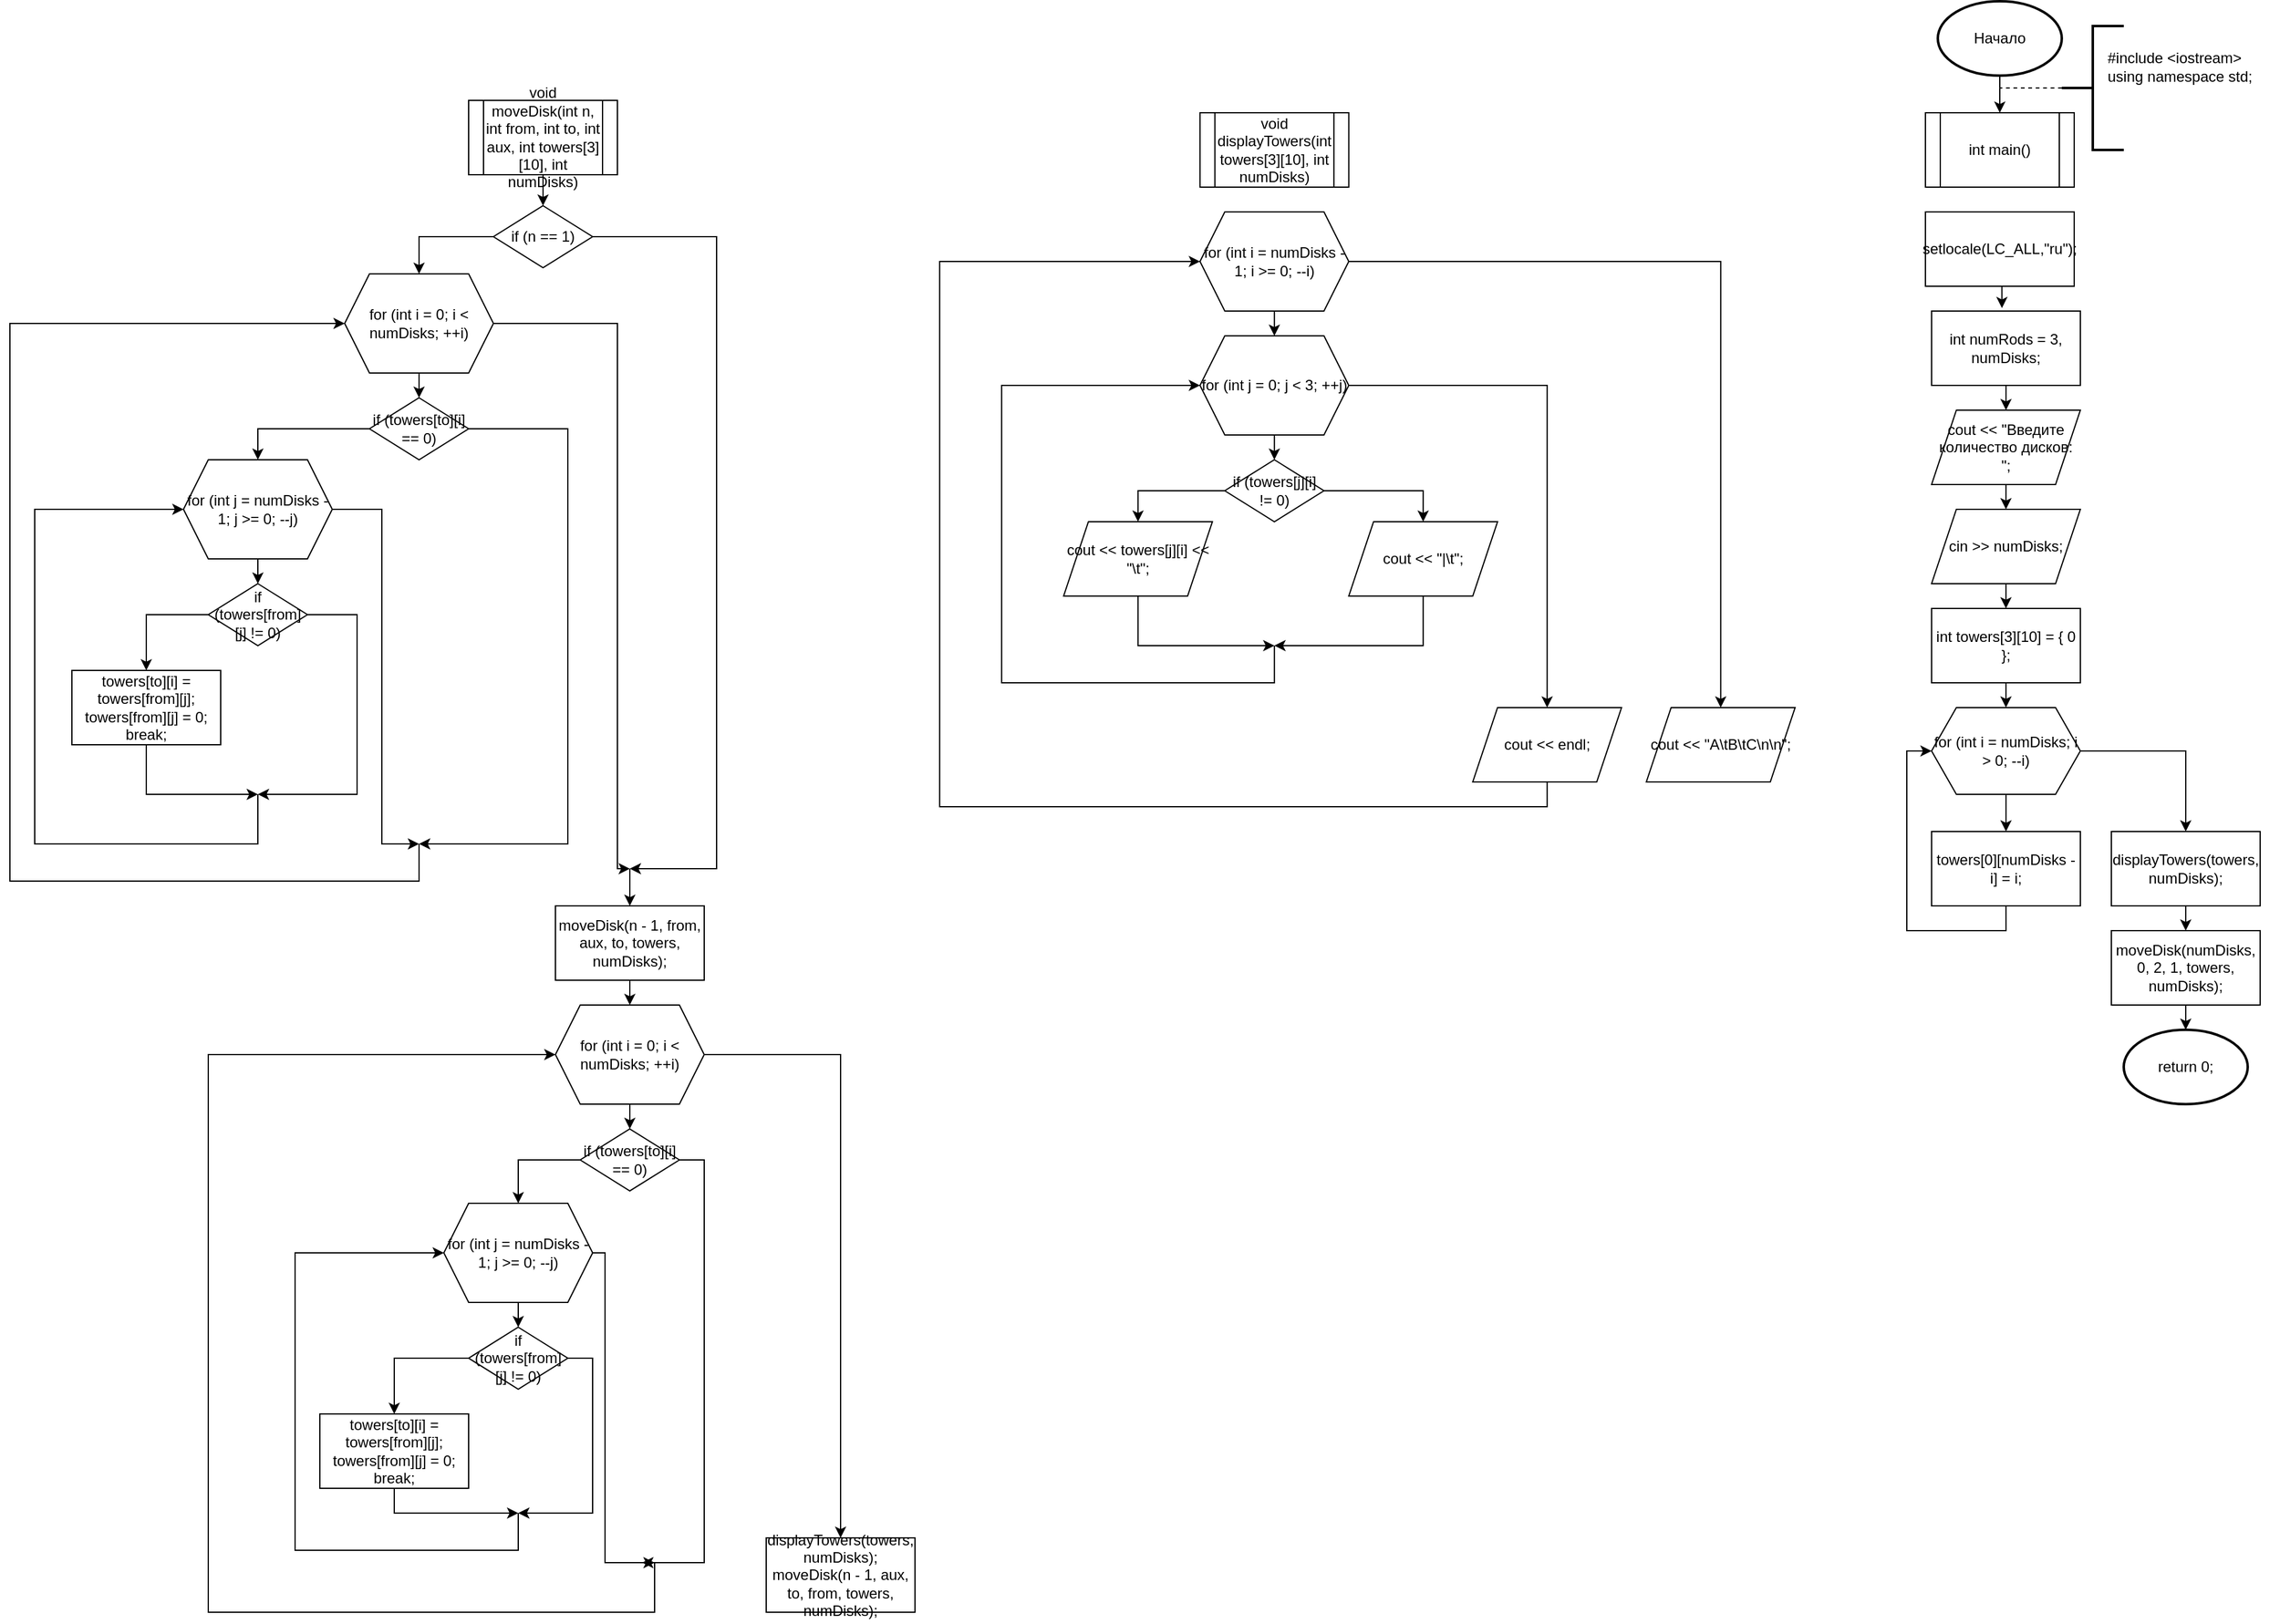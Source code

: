 <mxfile version="25.0.2">
  <diagram name="Страница — 1" id="4QeQn_T2sVpIbO4yWuIl">
    <mxGraphModel dx="5469" dy="2390" grid="1" gridSize="10" guides="1" tooltips="1" connect="1" arrows="1" fold="1" page="1" pageScale="1" pageWidth="1169" pageHeight="827" math="0" shadow="0">
      <root>
        <mxCell id="0" />
        <mxCell id="1" parent="0" />
        <mxCell id="RwxFg-hwFBIHiFeHKXJy-7" style="edgeStyle=orthogonalEdgeStyle;rounded=0;orthogonalLoop=1;jettySize=auto;html=1;exitX=0.5;exitY=1;exitDx=0;exitDy=0;exitPerimeter=0;entryX=0.5;entryY=0;entryDx=0;entryDy=0;" parent="1" source="RwxFg-hwFBIHiFeHKXJy-1" target="RwxFg-hwFBIHiFeHKXJy-6" edge="1">
          <mxGeometry relative="1" as="geometry" />
        </mxCell>
        <mxCell id="RwxFg-hwFBIHiFeHKXJy-1" value="Начало" style="strokeWidth=2;html=1;shape=mxgraph.flowchart.start_1;whiteSpace=wrap;" parent="1" vertex="1">
          <mxGeometry x="535" y="10" width="100" height="60" as="geometry" />
        </mxCell>
        <mxCell id="RwxFg-hwFBIHiFeHKXJy-2" value="" style="strokeWidth=2;html=1;shape=mxgraph.flowchart.annotation_2;align=left;labelPosition=right;pointerEvents=1;" parent="1" vertex="1">
          <mxGeometry x="635" y="30" width="50" height="100" as="geometry" />
        </mxCell>
        <mxCell id="RwxFg-hwFBIHiFeHKXJy-3" value="#include &amp;lt;iostream&amp;gt;&lt;div&gt;using namespace std;&lt;/div&gt;" style="text;html=1;align=left;verticalAlign=middle;resizable=0;points=[];autosize=1;strokeColor=none;fillColor=none;" parent="1" vertex="1">
          <mxGeometry x="670" y="43" width="140" height="40" as="geometry" />
        </mxCell>
        <mxCell id="RwxFg-hwFBIHiFeHKXJy-5" value="" style="endArrow=none;dashed=1;html=1;rounded=0;entryX=0.5;entryY=1;entryDx=0;entryDy=0;entryPerimeter=0;exitX=0;exitY=0.5;exitDx=0;exitDy=0;exitPerimeter=0;" parent="1" source="RwxFg-hwFBIHiFeHKXJy-2" target="RwxFg-hwFBIHiFeHKXJy-1" edge="1">
          <mxGeometry width="50" height="50" relative="1" as="geometry">
            <mxPoint x="535" y="130" as="sourcePoint" />
            <mxPoint x="585" y="80" as="targetPoint" />
            <Array as="points">
              <mxPoint x="585" y="80" />
            </Array>
          </mxGeometry>
        </mxCell>
        <mxCell id="RwxFg-hwFBIHiFeHKXJy-6" value="int main()" style="shape=process;whiteSpace=wrap;html=1;backgroundOutline=1;" parent="1" vertex="1">
          <mxGeometry x="525" y="100" width="120" height="60" as="geometry" />
        </mxCell>
        <mxCell id="JIIp54sZPJN1MzyBzibt-2" value="" style="edgeStyle=orthogonalEdgeStyle;rounded=0;orthogonalLoop=1;jettySize=auto;html=1;" edge="1" parent="1" source="RwxFg-hwFBIHiFeHKXJy-8" target="RwxFg-hwFBIHiFeHKXJy-10">
          <mxGeometry relative="1" as="geometry" />
        </mxCell>
        <mxCell id="RwxFg-hwFBIHiFeHKXJy-8" value="int numRods = 3, numDisks;" style="rounded=0;whiteSpace=wrap;html=1;" parent="1" vertex="1">
          <mxGeometry x="529.97" y="260" width="120" height="60" as="geometry" />
        </mxCell>
        <mxCell id="JIIp54sZPJN1MzyBzibt-5" style="edgeStyle=orthogonalEdgeStyle;rounded=0;orthogonalLoop=1;jettySize=auto;html=1;exitX=0.5;exitY=1;exitDx=0;exitDy=0;entryX=0.5;entryY=0;entryDx=0;entryDy=0;" edge="1" parent="1" source="RwxFg-hwFBIHiFeHKXJy-9" target="RwxFg-hwFBIHiFeHKXJy-11">
          <mxGeometry relative="1" as="geometry" />
        </mxCell>
        <mxCell id="RwxFg-hwFBIHiFeHKXJy-9" value="cin &amp;gt;&amp;gt; numDisks;" style="shape=parallelogram;perimeter=parallelogramPerimeter;whiteSpace=wrap;html=1;fixedSize=1;" parent="1" vertex="1">
          <mxGeometry x="529.97" y="420" width="120" height="60" as="geometry" />
        </mxCell>
        <mxCell id="JIIp54sZPJN1MzyBzibt-4" style="edgeStyle=orthogonalEdgeStyle;rounded=0;orthogonalLoop=1;jettySize=auto;html=1;exitX=0.5;exitY=1;exitDx=0;exitDy=0;entryX=0.5;entryY=0;entryDx=0;entryDy=0;" edge="1" parent="1" source="RwxFg-hwFBIHiFeHKXJy-10" target="RwxFg-hwFBIHiFeHKXJy-9">
          <mxGeometry relative="1" as="geometry" />
        </mxCell>
        <mxCell id="RwxFg-hwFBIHiFeHKXJy-10" value="cout &amp;lt;&amp;lt; &quot;Введите количество дисков: &quot;;" style="shape=parallelogram;perimeter=parallelogramPerimeter;whiteSpace=wrap;html=1;fixedSize=1;" parent="1" vertex="1">
          <mxGeometry x="529.97" y="340" width="120" height="60" as="geometry" />
        </mxCell>
        <mxCell id="JIIp54sZPJN1MzyBzibt-6" style="edgeStyle=orthogonalEdgeStyle;rounded=0;orthogonalLoop=1;jettySize=auto;html=1;exitX=0.5;exitY=1;exitDx=0;exitDy=0;entryX=0.5;entryY=0;entryDx=0;entryDy=0;" edge="1" parent="1" source="RwxFg-hwFBIHiFeHKXJy-11" target="RwxFg-hwFBIHiFeHKXJy-12">
          <mxGeometry relative="1" as="geometry" />
        </mxCell>
        <mxCell id="RwxFg-hwFBIHiFeHKXJy-11" value="int towers[3][10] = { 0 };" style="rounded=0;whiteSpace=wrap;html=1;" parent="1" vertex="1">
          <mxGeometry x="529.97" y="500" width="120" height="60" as="geometry" />
        </mxCell>
        <mxCell id="JIIp54sZPJN1MzyBzibt-7" value="" style="edgeStyle=orthogonalEdgeStyle;rounded=0;orthogonalLoop=1;jettySize=auto;html=1;" edge="1" parent="1" source="RwxFg-hwFBIHiFeHKXJy-12" target="RwxFg-hwFBIHiFeHKXJy-16">
          <mxGeometry relative="1" as="geometry" />
        </mxCell>
        <mxCell id="JIIp54sZPJN1MzyBzibt-9" style="edgeStyle=orthogonalEdgeStyle;rounded=0;orthogonalLoop=1;jettySize=auto;html=1;exitX=1;exitY=0.5;exitDx=0;exitDy=0;entryX=0.5;entryY=0;entryDx=0;entryDy=0;" edge="1" parent="1" source="RwxFg-hwFBIHiFeHKXJy-12" target="RwxFg-hwFBIHiFeHKXJy-15">
          <mxGeometry relative="1" as="geometry" />
        </mxCell>
        <mxCell id="RwxFg-hwFBIHiFeHKXJy-12" value="for (int i = numDisks; i &amp;gt; 0; --i)" style="shape=hexagon;perimeter=hexagonPerimeter2;whiteSpace=wrap;html=1;fixedSize=1;" parent="1" vertex="1">
          <mxGeometry x="529.97" y="580" width="120" height="70" as="geometry" />
        </mxCell>
        <mxCell id="RwxFg-hwFBIHiFeHKXJy-15" value="displayTowers(towers, numDisks);" style="rounded=0;whiteSpace=wrap;html=1;" parent="1" vertex="1">
          <mxGeometry x="674.97" y="680" width="120" height="60" as="geometry" />
        </mxCell>
        <mxCell id="JIIp54sZPJN1MzyBzibt-8" style="edgeStyle=orthogonalEdgeStyle;rounded=0;orthogonalLoop=1;jettySize=auto;html=1;exitX=0.5;exitY=1;exitDx=0;exitDy=0;entryX=0;entryY=0.5;entryDx=0;entryDy=0;" edge="1" parent="1" source="RwxFg-hwFBIHiFeHKXJy-16" target="RwxFg-hwFBIHiFeHKXJy-12">
          <mxGeometry relative="1" as="geometry" />
        </mxCell>
        <mxCell id="RwxFg-hwFBIHiFeHKXJy-16" value="towers[0][numDisks - i] = i;" style="rounded=0;whiteSpace=wrap;html=1;" parent="1" vertex="1">
          <mxGeometry x="529.97" y="680" width="120" height="60" as="geometry" />
        </mxCell>
        <mxCell id="RwxFg-hwFBIHiFeHKXJy-17" value="moveDisk(numDisks, 0, 2, 1, towers, numDisks);" style="rounded=0;whiteSpace=wrap;html=1;" parent="1" vertex="1">
          <mxGeometry x="674.97" y="760" width="120" height="60" as="geometry" />
        </mxCell>
        <mxCell id="RwxFg-hwFBIHiFeHKXJy-18" value="return 0;" style="strokeWidth=2;html=1;shape=mxgraph.flowchart.start_1;whiteSpace=wrap;" parent="1" vertex="1">
          <mxGeometry x="684.97" y="840" width="100" height="60" as="geometry" />
        </mxCell>
        <mxCell id="JIIp54sZPJN1MzyBzibt-10" style="edgeStyle=orthogonalEdgeStyle;rounded=0;orthogonalLoop=1;jettySize=auto;html=1;exitX=0.5;exitY=1;exitDx=0;exitDy=0;entryX=0.5;entryY=0;entryDx=0;entryDy=0;" edge="1" parent="1" source="RwxFg-hwFBIHiFeHKXJy-15" target="RwxFg-hwFBIHiFeHKXJy-17">
          <mxGeometry relative="1" as="geometry" />
        </mxCell>
        <mxCell id="JIIp54sZPJN1MzyBzibt-11" style="edgeStyle=orthogonalEdgeStyle;rounded=0;orthogonalLoop=1;jettySize=auto;html=1;exitX=0.5;exitY=1;exitDx=0;exitDy=0;entryX=0.5;entryY=0;entryDx=0;entryDy=0;entryPerimeter=0;" edge="1" parent="1" source="RwxFg-hwFBIHiFeHKXJy-17" target="RwxFg-hwFBIHiFeHKXJy-18">
          <mxGeometry relative="1" as="geometry" />
        </mxCell>
        <mxCell id="JIIp54sZPJN1MzyBzibt-12" value="setlocale(LC_ALL,&quot;ru&quot;);" style="rounded=0;whiteSpace=wrap;html=1;" vertex="1" parent="1">
          <mxGeometry x="525" y="180" width="120" height="60" as="geometry" />
        </mxCell>
        <mxCell id="JIIp54sZPJN1MzyBzibt-13" style="edgeStyle=orthogonalEdgeStyle;rounded=0;orthogonalLoop=1;jettySize=auto;html=1;exitX=0.5;exitY=1;exitDx=0;exitDy=0;entryX=0.473;entryY=-0.039;entryDx=0;entryDy=0;entryPerimeter=0;" edge="1" parent="1" source="JIIp54sZPJN1MzyBzibt-12" target="RwxFg-hwFBIHiFeHKXJy-8">
          <mxGeometry relative="1" as="geometry" />
        </mxCell>
        <mxCell id="JIIp54sZPJN1MzyBzibt-18" style="edgeStyle=orthogonalEdgeStyle;rounded=0;orthogonalLoop=1;jettySize=auto;html=1;exitX=0.777;exitY=0.09;exitDx=0;exitDy=0;entryX=0.5;entryY=0;entryDx=0;entryDy=0;exitPerimeter=0;" edge="1" parent="1" source="JIIp54sZPJN1MzyBzibt-15" target="JIIp54sZPJN1MzyBzibt-15">
          <mxGeometry relative="1" as="geometry" />
        </mxCell>
        <mxCell id="JIIp54sZPJN1MzyBzibt-14" value="void displayTowers(int towers[3][10], int numDisks)" style="shape=process;whiteSpace=wrap;html=1;backgroundOutline=1;" vertex="1" parent="1">
          <mxGeometry x="-60.11" y="100" width="120" height="60" as="geometry" />
        </mxCell>
        <mxCell id="JIIp54sZPJN1MzyBzibt-19" style="edgeStyle=orthogonalEdgeStyle;rounded=0;orthogonalLoop=1;jettySize=auto;html=1;exitX=0.5;exitY=1;exitDx=0;exitDy=0;entryX=0.5;entryY=0;entryDx=0;entryDy=0;" edge="1" parent="1" source="JIIp54sZPJN1MzyBzibt-15" target="JIIp54sZPJN1MzyBzibt-16">
          <mxGeometry relative="1" as="geometry" />
        </mxCell>
        <mxCell id="JIIp54sZPJN1MzyBzibt-32" style="edgeStyle=orthogonalEdgeStyle;rounded=0;orthogonalLoop=1;jettySize=auto;html=1;exitX=1;exitY=0.5;exitDx=0;exitDy=0;entryX=0.5;entryY=0;entryDx=0;entryDy=0;" edge="1" parent="1" source="JIIp54sZPJN1MzyBzibt-15" target="JIIp54sZPJN1MzyBzibt-31">
          <mxGeometry relative="1" as="geometry" />
        </mxCell>
        <mxCell id="JIIp54sZPJN1MzyBzibt-15" value="for (int i = numDisks - 1; i &amp;gt;= 0; --i)" style="shape=hexagon;perimeter=hexagonPerimeter2;whiteSpace=wrap;html=1;fixedSize=1;" vertex="1" parent="1">
          <mxGeometry x="-60.11" y="180" width="120" height="80" as="geometry" />
        </mxCell>
        <mxCell id="JIIp54sZPJN1MzyBzibt-20" style="edgeStyle=orthogonalEdgeStyle;rounded=0;orthogonalLoop=1;jettySize=auto;html=1;exitX=0.5;exitY=1;exitDx=0;exitDy=0;entryX=0.5;entryY=0;entryDx=0;entryDy=0;entryPerimeter=0;" edge="1" parent="1" source="JIIp54sZPJN1MzyBzibt-16" target="JIIp54sZPJN1MzyBzibt-17">
          <mxGeometry relative="1" as="geometry" />
        </mxCell>
        <mxCell id="JIIp54sZPJN1MzyBzibt-29" style="edgeStyle=orthogonalEdgeStyle;rounded=0;orthogonalLoop=1;jettySize=auto;html=1;exitX=1;exitY=0.5;exitDx=0;exitDy=0;entryX=0.5;entryY=0;entryDx=0;entryDy=0;" edge="1" parent="1" source="JIIp54sZPJN1MzyBzibt-16" target="JIIp54sZPJN1MzyBzibt-28">
          <mxGeometry relative="1" as="geometry" />
        </mxCell>
        <mxCell id="JIIp54sZPJN1MzyBzibt-16" value="for (int j = 0; j &amp;lt; 3; ++j)" style="shape=hexagon;perimeter=hexagonPerimeter2;whiteSpace=wrap;html=1;fixedSize=1;" vertex="1" parent="1">
          <mxGeometry x="-60.11" y="280" width="120" height="80" as="geometry" />
        </mxCell>
        <mxCell id="JIIp54sZPJN1MzyBzibt-22" style="edgeStyle=orthogonalEdgeStyle;rounded=0;orthogonalLoop=1;jettySize=auto;html=1;exitX=0;exitY=0.5;exitDx=0;exitDy=0;entryX=0.5;entryY=0;entryDx=0;entryDy=0;" edge="1" parent="1" source="JIIp54sZPJN1MzyBzibt-17" target="JIIp54sZPJN1MzyBzibt-21">
          <mxGeometry relative="1" as="geometry" />
        </mxCell>
        <mxCell id="JIIp54sZPJN1MzyBzibt-24" style="edgeStyle=orthogonalEdgeStyle;rounded=0;orthogonalLoop=1;jettySize=auto;html=1;exitX=1;exitY=0.5;exitDx=0;exitDy=0;entryX=0.5;entryY=0;entryDx=0;entryDy=0;" edge="1" parent="1" source="JIIp54sZPJN1MzyBzibt-17" target="JIIp54sZPJN1MzyBzibt-23">
          <mxGeometry relative="1" as="geometry" />
        </mxCell>
        <mxCell id="JIIp54sZPJN1MzyBzibt-17" value="if (towers[j][i] != 0)" style="rhombus;whiteSpace=wrap;html=1;" vertex="1" parent="1">
          <mxGeometry x="-40.11" y="380" width="80" height="50" as="geometry" />
        </mxCell>
        <mxCell id="JIIp54sZPJN1MzyBzibt-25" style="edgeStyle=orthogonalEdgeStyle;rounded=0;orthogonalLoop=1;jettySize=auto;html=1;exitX=0.5;exitY=1;exitDx=0;exitDy=0;" edge="1" parent="1" source="JIIp54sZPJN1MzyBzibt-21">
          <mxGeometry relative="1" as="geometry">
            <mxPoint x="-0.11" y="530" as="targetPoint" />
            <Array as="points">
              <mxPoint x="-110.11" y="530" />
            </Array>
          </mxGeometry>
        </mxCell>
        <mxCell id="JIIp54sZPJN1MzyBzibt-21" value="cout &amp;lt;&amp;lt; towers[j][i] &amp;lt;&amp;lt; &quot;\t&quot;;" style="shape=parallelogram;perimeter=parallelogramPerimeter;whiteSpace=wrap;html=1;fixedSize=1;" vertex="1" parent="1">
          <mxGeometry x="-170.11" y="430" width="120" height="60" as="geometry" />
        </mxCell>
        <mxCell id="JIIp54sZPJN1MzyBzibt-26" style="edgeStyle=orthogonalEdgeStyle;rounded=0;orthogonalLoop=1;jettySize=auto;html=1;exitX=0.5;exitY=1;exitDx=0;exitDy=0;" edge="1" parent="1" source="JIIp54sZPJN1MzyBzibt-23">
          <mxGeometry relative="1" as="geometry">
            <mxPoint x="-0.11" y="530" as="targetPoint" />
            <Array as="points">
              <mxPoint x="119.89" y="530" />
            </Array>
          </mxGeometry>
        </mxCell>
        <mxCell id="JIIp54sZPJN1MzyBzibt-23" value="cout &amp;lt;&amp;lt; &quot;|\t&quot;;" style="shape=parallelogram;perimeter=parallelogramPerimeter;whiteSpace=wrap;html=1;fixedSize=1;" vertex="1" parent="1">
          <mxGeometry x="59.89" y="430" width="120" height="60" as="geometry" />
        </mxCell>
        <mxCell id="JIIp54sZPJN1MzyBzibt-27" value="" style="endArrow=classic;html=1;rounded=0;entryX=0;entryY=0.5;entryDx=0;entryDy=0;" edge="1" parent="1" target="JIIp54sZPJN1MzyBzibt-16">
          <mxGeometry width="50" height="50" relative="1" as="geometry">
            <mxPoint x="-0.11" y="530" as="sourcePoint" />
            <mxPoint x="49.89" y="480" as="targetPoint" />
            <Array as="points">
              <mxPoint x="-0.11" y="560" />
              <mxPoint x="-220.11" y="560" />
              <mxPoint x="-220.11" y="320" />
            </Array>
          </mxGeometry>
        </mxCell>
        <mxCell id="JIIp54sZPJN1MzyBzibt-30" style="edgeStyle=orthogonalEdgeStyle;rounded=0;orthogonalLoop=1;jettySize=auto;html=1;exitX=0.5;exitY=1;exitDx=0;exitDy=0;entryX=0;entryY=0.5;entryDx=0;entryDy=0;" edge="1" parent="1" source="JIIp54sZPJN1MzyBzibt-28" target="JIIp54sZPJN1MzyBzibt-15">
          <mxGeometry relative="1" as="geometry">
            <Array as="points">
              <mxPoint x="219.89" y="660" />
              <mxPoint x="-270.11" y="660" />
              <mxPoint x="-270.11" y="220" />
            </Array>
          </mxGeometry>
        </mxCell>
        <mxCell id="JIIp54sZPJN1MzyBzibt-28" value="cout &amp;lt;&amp;lt; endl;" style="shape=parallelogram;perimeter=parallelogramPerimeter;whiteSpace=wrap;html=1;fixedSize=1;" vertex="1" parent="1">
          <mxGeometry x="159.89" y="580" width="120" height="60" as="geometry" />
        </mxCell>
        <mxCell id="JIIp54sZPJN1MzyBzibt-31" value="cout &amp;lt;&amp;lt; &quot;A\tB\tC\n\n&quot;;" style="shape=parallelogram;perimeter=parallelogramPerimeter;whiteSpace=wrap;html=1;fixedSize=1;" vertex="1" parent="1">
          <mxGeometry x="299.89" y="580" width="120" height="60" as="geometry" />
        </mxCell>
        <mxCell id="JIIp54sZPJN1MzyBzibt-37" style="edgeStyle=orthogonalEdgeStyle;rounded=0;orthogonalLoop=1;jettySize=auto;html=1;exitX=0.5;exitY=1;exitDx=0;exitDy=0;entryX=0.5;entryY=0;entryDx=0;entryDy=0;" edge="1" parent="1" source="JIIp54sZPJN1MzyBzibt-33" target="JIIp54sZPJN1MzyBzibt-36">
          <mxGeometry relative="1" as="geometry" />
        </mxCell>
        <mxCell id="JIIp54sZPJN1MzyBzibt-33" value="void moveDisk(int n, int from, int to, int aux, int towers[3][10], int numDisks)" style="shape=process;whiteSpace=wrap;html=1;backgroundOutline=1;" vertex="1" parent="1">
          <mxGeometry x="-650" y="90" width="120" height="60" as="geometry" />
        </mxCell>
        <mxCell id="JIIp54sZPJN1MzyBzibt-39" style="edgeStyle=orthogonalEdgeStyle;rounded=0;orthogonalLoop=1;jettySize=auto;html=1;exitX=0;exitY=0.5;exitDx=0;exitDy=0;entryX=0.5;entryY=0;entryDx=0;entryDy=0;" edge="1" parent="1" source="JIIp54sZPJN1MzyBzibt-36" target="JIIp54sZPJN1MzyBzibt-38">
          <mxGeometry relative="1" as="geometry" />
        </mxCell>
        <mxCell id="JIIp54sZPJN1MzyBzibt-55" style="edgeStyle=orthogonalEdgeStyle;rounded=0;orthogonalLoop=1;jettySize=auto;html=1;exitX=1;exitY=0.5;exitDx=0;exitDy=0;" edge="1" parent="1" source="JIIp54sZPJN1MzyBzibt-36">
          <mxGeometry relative="1" as="geometry">
            <mxPoint x="-520" y="710" as="targetPoint" />
            <Array as="points">
              <mxPoint x="-450" y="200" />
              <mxPoint x="-450" y="710" />
            </Array>
          </mxGeometry>
        </mxCell>
        <mxCell id="JIIp54sZPJN1MzyBzibt-36" value="if (n == 1)" style="rhombus;whiteSpace=wrap;html=1;" vertex="1" parent="1">
          <mxGeometry x="-630" y="175" width="80" height="50" as="geometry" />
        </mxCell>
        <mxCell id="JIIp54sZPJN1MzyBzibt-41" style="edgeStyle=orthogonalEdgeStyle;rounded=0;orthogonalLoop=1;jettySize=auto;html=1;exitX=0.5;exitY=1;exitDx=0;exitDy=0;entryX=0.5;entryY=0;entryDx=0;entryDy=0;" edge="1" parent="1" source="JIIp54sZPJN1MzyBzibt-38" target="JIIp54sZPJN1MzyBzibt-40">
          <mxGeometry relative="1" as="geometry" />
        </mxCell>
        <mxCell id="JIIp54sZPJN1MzyBzibt-54" style="edgeStyle=orthogonalEdgeStyle;rounded=0;orthogonalLoop=1;jettySize=auto;html=1;exitX=1;exitY=0.5;exitDx=0;exitDy=0;" edge="1" parent="1" source="JIIp54sZPJN1MzyBzibt-38">
          <mxGeometry relative="1" as="geometry">
            <mxPoint x="-520" y="710" as="targetPoint" />
            <Array as="points">
              <mxPoint x="-530" y="270" />
              <mxPoint x="-530" y="710" />
            </Array>
          </mxGeometry>
        </mxCell>
        <mxCell id="JIIp54sZPJN1MzyBzibt-38" value="for (int i = 0; i &amp;lt; numDisks; ++i)" style="shape=hexagon;perimeter=hexagonPerimeter2;whiteSpace=wrap;html=1;fixedSize=1;" vertex="1" parent="1">
          <mxGeometry x="-750" y="230" width="120" height="80" as="geometry" />
        </mxCell>
        <mxCell id="JIIp54sZPJN1MzyBzibt-43" style="edgeStyle=orthogonalEdgeStyle;rounded=0;orthogonalLoop=1;jettySize=auto;html=1;exitX=0;exitY=0.5;exitDx=0;exitDy=0;entryX=0.5;entryY=0;entryDx=0;entryDy=0;" edge="1" parent="1" source="JIIp54sZPJN1MzyBzibt-40" target="JIIp54sZPJN1MzyBzibt-42">
          <mxGeometry relative="1" as="geometry" />
        </mxCell>
        <mxCell id="JIIp54sZPJN1MzyBzibt-51" style="edgeStyle=orthogonalEdgeStyle;rounded=0;orthogonalLoop=1;jettySize=auto;html=1;exitX=1;exitY=0.5;exitDx=0;exitDy=0;" edge="1" parent="1" source="JIIp54sZPJN1MzyBzibt-40">
          <mxGeometry relative="1" as="geometry">
            <mxPoint x="-690" y="690.0" as="targetPoint" />
            <Array as="points">
              <mxPoint x="-570" y="355" />
              <mxPoint x="-570" y="690" />
            </Array>
          </mxGeometry>
        </mxCell>
        <mxCell id="JIIp54sZPJN1MzyBzibt-40" value="if (towers[to][i] == 0)" style="rhombus;whiteSpace=wrap;html=1;" vertex="1" parent="1">
          <mxGeometry x="-730" y="330" width="80" height="50" as="geometry" />
        </mxCell>
        <mxCell id="JIIp54sZPJN1MzyBzibt-45" style="edgeStyle=orthogonalEdgeStyle;rounded=0;orthogonalLoop=1;jettySize=auto;html=1;exitX=0.5;exitY=1;exitDx=0;exitDy=0;entryX=0.5;entryY=0;entryDx=0;entryDy=0;" edge="1" parent="1" source="JIIp54sZPJN1MzyBzibt-42" target="JIIp54sZPJN1MzyBzibt-44">
          <mxGeometry relative="1" as="geometry" />
        </mxCell>
        <mxCell id="JIIp54sZPJN1MzyBzibt-52" style="edgeStyle=orthogonalEdgeStyle;rounded=0;orthogonalLoop=1;jettySize=auto;html=1;exitX=1;exitY=0.5;exitDx=0;exitDy=0;" edge="1" parent="1" source="JIIp54sZPJN1MzyBzibt-42">
          <mxGeometry relative="1" as="geometry">
            <mxPoint x="-690" y="690.0" as="targetPoint" />
            <Array as="points">
              <mxPoint x="-720" y="420" />
              <mxPoint x="-720" y="690" />
            </Array>
          </mxGeometry>
        </mxCell>
        <mxCell id="JIIp54sZPJN1MzyBzibt-42" value="for (int j = numDisks - 1; j &amp;gt;= 0; --j)" style="shape=hexagon;perimeter=hexagonPerimeter2;whiteSpace=wrap;html=1;fixedSize=1;" vertex="1" parent="1">
          <mxGeometry x="-880" y="380" width="120" height="80" as="geometry" />
        </mxCell>
        <mxCell id="JIIp54sZPJN1MzyBzibt-47" style="edgeStyle=orthogonalEdgeStyle;rounded=0;orthogonalLoop=1;jettySize=auto;html=1;exitX=0;exitY=0.5;exitDx=0;exitDy=0;entryX=0.5;entryY=0;entryDx=0;entryDy=0;" edge="1" parent="1" source="JIIp54sZPJN1MzyBzibt-44" target="JIIp54sZPJN1MzyBzibt-46">
          <mxGeometry relative="1" as="geometry" />
        </mxCell>
        <mxCell id="JIIp54sZPJN1MzyBzibt-48" style="edgeStyle=orthogonalEdgeStyle;rounded=0;orthogonalLoop=1;jettySize=auto;html=1;exitX=1;exitY=0.5;exitDx=0;exitDy=0;" edge="1" parent="1" source="JIIp54sZPJN1MzyBzibt-44">
          <mxGeometry relative="1" as="geometry">
            <mxPoint x="-820" y="650" as="targetPoint" />
            <Array as="points">
              <mxPoint x="-740" y="505" />
              <mxPoint x="-740" y="650" />
            </Array>
          </mxGeometry>
        </mxCell>
        <mxCell id="JIIp54sZPJN1MzyBzibt-44" value="if (towers[from][j] != 0)" style="rhombus;whiteSpace=wrap;html=1;" vertex="1" parent="1">
          <mxGeometry x="-860" y="480" width="80" height="50" as="geometry" />
        </mxCell>
        <mxCell id="JIIp54sZPJN1MzyBzibt-49" style="edgeStyle=orthogonalEdgeStyle;rounded=0;orthogonalLoop=1;jettySize=auto;html=1;exitX=0.5;exitY=1;exitDx=0;exitDy=0;" edge="1" parent="1" source="JIIp54sZPJN1MzyBzibt-46">
          <mxGeometry relative="1" as="geometry">
            <mxPoint x="-820" y="650" as="targetPoint" />
            <Array as="points">
              <mxPoint x="-910" y="650" />
            </Array>
          </mxGeometry>
        </mxCell>
        <mxCell id="JIIp54sZPJN1MzyBzibt-46" value="&lt;div&gt;towers[to][i] = towers[from][j];&lt;/div&gt;&lt;div&gt;towers[from][j] = 0;&lt;/div&gt;&lt;div&gt;break;&lt;/div&gt;" style="rounded=0;whiteSpace=wrap;html=1;" vertex="1" parent="1">
          <mxGeometry x="-970" y="550" width="120" height="60" as="geometry" />
        </mxCell>
        <mxCell id="JIIp54sZPJN1MzyBzibt-50" value="" style="endArrow=classic;html=1;rounded=0;entryX=0;entryY=0.5;entryDx=0;entryDy=0;" edge="1" parent="1" target="JIIp54sZPJN1MzyBzibt-42">
          <mxGeometry width="50" height="50" relative="1" as="geometry">
            <mxPoint x="-820" y="650" as="sourcePoint" />
            <mxPoint x="-730" y="690" as="targetPoint" />
            <Array as="points">
              <mxPoint x="-820" y="690" />
              <mxPoint x="-1000" y="690" />
              <mxPoint x="-1000" y="420" />
            </Array>
          </mxGeometry>
        </mxCell>
        <mxCell id="JIIp54sZPJN1MzyBzibt-53" value="" style="endArrow=classic;html=1;rounded=0;entryX=0;entryY=0.5;entryDx=0;entryDy=0;" edge="1" parent="1" target="JIIp54sZPJN1MzyBzibt-38">
          <mxGeometry width="50" height="50" relative="1" as="geometry">
            <mxPoint x="-690" y="690" as="sourcePoint" />
            <mxPoint x="-640" y="640" as="targetPoint" />
            <Array as="points">
              <mxPoint x="-690" y="720" />
              <mxPoint x="-1020" y="720" />
              <mxPoint x="-1020" y="270" />
            </Array>
          </mxGeometry>
        </mxCell>
        <mxCell id="JIIp54sZPJN1MzyBzibt-59" style="edgeStyle=orthogonalEdgeStyle;rounded=0;orthogonalLoop=1;jettySize=auto;html=1;exitX=0.5;exitY=1;exitDx=0;exitDy=0;entryX=0.5;entryY=0;entryDx=0;entryDy=0;" edge="1" parent="1" source="JIIp54sZPJN1MzyBzibt-56" target="JIIp54sZPJN1MzyBzibt-58">
          <mxGeometry relative="1" as="geometry" />
        </mxCell>
        <mxCell id="JIIp54sZPJN1MzyBzibt-56" value="moveDisk(n - 1, from, aux, to, towers, numDisks);" style="rounded=0;whiteSpace=wrap;html=1;" vertex="1" parent="1">
          <mxGeometry x="-580" y="740" width="120" height="60" as="geometry" />
        </mxCell>
        <mxCell id="JIIp54sZPJN1MzyBzibt-57" value="" style="endArrow=classic;html=1;rounded=0;entryX=0.5;entryY=0;entryDx=0;entryDy=0;" edge="1" parent="1" target="JIIp54sZPJN1MzyBzibt-56">
          <mxGeometry width="50" height="50" relative="1" as="geometry">
            <mxPoint x="-520" y="710" as="sourcePoint" />
            <mxPoint x="-470" y="660" as="targetPoint" />
          </mxGeometry>
        </mxCell>
        <mxCell id="JIIp54sZPJN1MzyBzibt-62" style="edgeStyle=orthogonalEdgeStyle;rounded=0;orthogonalLoop=1;jettySize=auto;html=1;exitX=0.5;exitY=1;exitDx=0;exitDy=0;entryX=0.5;entryY=0;entryDx=0;entryDy=0;" edge="1" parent="1" source="JIIp54sZPJN1MzyBzibt-58" target="JIIp54sZPJN1MzyBzibt-60">
          <mxGeometry relative="1" as="geometry" />
        </mxCell>
        <mxCell id="JIIp54sZPJN1MzyBzibt-75" style="edgeStyle=orthogonalEdgeStyle;rounded=0;orthogonalLoop=1;jettySize=auto;html=1;exitX=1;exitY=0.5;exitDx=0;exitDy=0;entryX=0.5;entryY=0;entryDx=0;entryDy=0;" edge="1" parent="1" source="JIIp54sZPJN1MzyBzibt-58" target="JIIp54sZPJN1MzyBzibt-74">
          <mxGeometry relative="1" as="geometry" />
        </mxCell>
        <mxCell id="JIIp54sZPJN1MzyBzibt-58" value="for (int i = 0; i &amp;lt; numDisks; ++i)" style="shape=hexagon;perimeter=hexagonPerimeter2;whiteSpace=wrap;html=1;fixedSize=1;" vertex="1" parent="1">
          <mxGeometry x="-580" y="820" width="120" height="80" as="geometry" />
        </mxCell>
        <mxCell id="JIIp54sZPJN1MzyBzibt-63" style="edgeStyle=orthogonalEdgeStyle;rounded=0;orthogonalLoop=1;jettySize=auto;html=1;exitX=0;exitY=0.5;exitDx=0;exitDy=0;entryX=0.5;entryY=0;entryDx=0;entryDy=0;" edge="1" parent="1" source="JIIp54sZPJN1MzyBzibt-60" target="JIIp54sZPJN1MzyBzibt-61">
          <mxGeometry relative="1" as="geometry" />
        </mxCell>
        <mxCell id="JIIp54sZPJN1MzyBzibt-71" style="edgeStyle=orthogonalEdgeStyle;rounded=0;orthogonalLoop=1;jettySize=auto;html=1;exitX=1;exitY=0.5;exitDx=0;exitDy=0;" edge="1" parent="1" source="JIIp54sZPJN1MzyBzibt-60">
          <mxGeometry relative="1" as="geometry">
            <mxPoint x="-510" y="1270" as="targetPoint" />
            <Array as="points">
              <mxPoint x="-460" y="945" />
              <mxPoint x="-460" y="1270" />
              <mxPoint x="-500" y="1270" />
            </Array>
          </mxGeometry>
        </mxCell>
        <mxCell id="JIIp54sZPJN1MzyBzibt-60" value="if (towers[to][i] == 0)" style="rhombus;whiteSpace=wrap;html=1;" vertex="1" parent="1">
          <mxGeometry x="-560" y="920" width="80" height="50" as="geometry" />
        </mxCell>
        <mxCell id="JIIp54sZPJN1MzyBzibt-65" style="edgeStyle=orthogonalEdgeStyle;rounded=0;orthogonalLoop=1;jettySize=auto;html=1;exitX=0.5;exitY=1;exitDx=0;exitDy=0;entryX=0.5;entryY=0;entryDx=0;entryDy=0;" edge="1" parent="1" source="JIIp54sZPJN1MzyBzibt-61" target="JIIp54sZPJN1MzyBzibt-64">
          <mxGeometry relative="1" as="geometry" />
        </mxCell>
        <mxCell id="JIIp54sZPJN1MzyBzibt-72" style="edgeStyle=orthogonalEdgeStyle;rounded=0;orthogonalLoop=1;jettySize=auto;html=1;exitX=1;exitY=0.5;exitDx=0;exitDy=0;" edge="1" parent="1" source="JIIp54sZPJN1MzyBzibt-61">
          <mxGeometry relative="1" as="geometry">
            <mxPoint x="-500" y="1270" as="targetPoint" />
            <Array as="points">
              <mxPoint x="-540" y="1020" />
              <mxPoint x="-540" y="1270" />
            </Array>
          </mxGeometry>
        </mxCell>
        <mxCell id="JIIp54sZPJN1MzyBzibt-61" value="for (int j = numDisks - 1; j &amp;gt;= 0; --j)" style="shape=hexagon;perimeter=hexagonPerimeter2;whiteSpace=wrap;html=1;fixedSize=1;" vertex="1" parent="1">
          <mxGeometry x="-670" y="980" width="120" height="80" as="geometry" />
        </mxCell>
        <mxCell id="JIIp54sZPJN1MzyBzibt-67" style="edgeStyle=orthogonalEdgeStyle;rounded=0;orthogonalLoop=1;jettySize=auto;html=1;exitX=0;exitY=0.5;exitDx=0;exitDy=0;entryX=0.5;entryY=0;entryDx=0;entryDy=0;" edge="1" parent="1" source="JIIp54sZPJN1MzyBzibt-64" target="JIIp54sZPJN1MzyBzibt-66">
          <mxGeometry relative="1" as="geometry" />
        </mxCell>
        <mxCell id="JIIp54sZPJN1MzyBzibt-69" style="edgeStyle=orthogonalEdgeStyle;rounded=0;orthogonalLoop=1;jettySize=auto;html=1;exitX=1;exitY=0.5;exitDx=0;exitDy=0;" edge="1" parent="1" source="JIIp54sZPJN1MzyBzibt-64">
          <mxGeometry relative="1" as="geometry">
            <mxPoint x="-610" y="1230" as="targetPoint" />
            <Array as="points">
              <mxPoint x="-550" y="1105" />
              <mxPoint x="-550" y="1230" />
            </Array>
          </mxGeometry>
        </mxCell>
        <mxCell id="JIIp54sZPJN1MzyBzibt-64" value="if (towers[from][j] != 0)" style="rhombus;whiteSpace=wrap;html=1;" vertex="1" parent="1">
          <mxGeometry x="-650" y="1080" width="80" height="50" as="geometry" />
        </mxCell>
        <mxCell id="JIIp54sZPJN1MzyBzibt-68" style="edgeStyle=orthogonalEdgeStyle;rounded=0;orthogonalLoop=1;jettySize=auto;html=1;exitX=0.5;exitY=1;exitDx=0;exitDy=0;" edge="1" parent="1" source="JIIp54sZPJN1MzyBzibt-66">
          <mxGeometry relative="1" as="geometry">
            <mxPoint x="-610" y="1230" as="targetPoint" />
            <Array as="points">
              <mxPoint x="-710" y="1230" />
            </Array>
          </mxGeometry>
        </mxCell>
        <mxCell id="JIIp54sZPJN1MzyBzibt-66" value="&lt;div&gt;towers[to][i] = towers[from][j];&lt;/div&gt;&lt;div&gt;towers[from][j] = 0;&lt;/div&gt;&lt;div&gt;break;&lt;/div&gt;" style="rounded=0;whiteSpace=wrap;html=1;" vertex="1" parent="1">
          <mxGeometry x="-770" y="1150" width="120" height="60" as="geometry" />
        </mxCell>
        <mxCell id="JIIp54sZPJN1MzyBzibt-70" value="" style="endArrow=classic;html=1;rounded=0;entryX=0;entryY=0.5;entryDx=0;entryDy=0;" edge="1" parent="1" target="JIIp54sZPJN1MzyBzibt-61">
          <mxGeometry width="50" height="50" relative="1" as="geometry">
            <mxPoint x="-610" y="1230" as="sourcePoint" />
            <mxPoint x="-500" y="1260" as="targetPoint" />
            <Array as="points">
              <mxPoint x="-610" y="1260" />
              <mxPoint x="-790" y="1260" />
              <mxPoint x="-790" y="1020" />
            </Array>
          </mxGeometry>
        </mxCell>
        <mxCell id="JIIp54sZPJN1MzyBzibt-73" value="" style="endArrow=classic;html=1;rounded=0;entryX=0;entryY=0.5;entryDx=0;entryDy=0;" edge="1" parent="1" target="JIIp54sZPJN1MzyBzibt-58">
          <mxGeometry width="50" height="50" relative="1" as="geometry">
            <mxPoint x="-500" y="1270" as="sourcePoint" />
            <mxPoint x="-450" y="1220" as="targetPoint" />
            <Array as="points">
              <mxPoint x="-500" y="1310" />
              <mxPoint x="-860" y="1310" />
              <mxPoint x="-860" y="860" />
            </Array>
          </mxGeometry>
        </mxCell>
        <mxCell id="JIIp54sZPJN1MzyBzibt-74" value="&lt;div&gt;displayTowers(towers, numDisks);&lt;/div&gt;&lt;div&gt;moveDisk(n - 1, aux, to, from, towers, numDisks);&lt;/div&gt;" style="rounded=0;whiteSpace=wrap;html=1;" vertex="1" parent="1">
          <mxGeometry x="-410" y="1250" width="120" height="60" as="geometry" />
        </mxCell>
      </root>
    </mxGraphModel>
  </diagram>
</mxfile>

